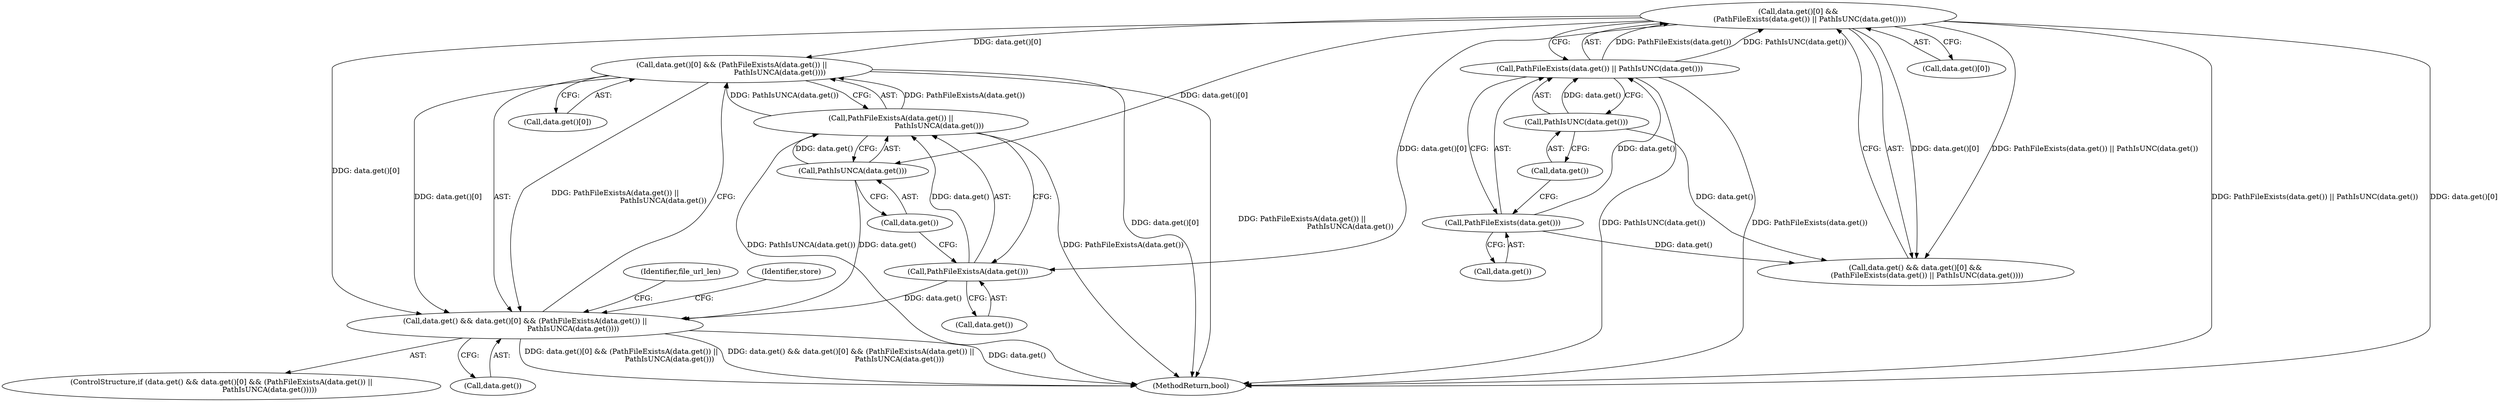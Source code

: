 digraph "1_Chrome_e93dc535728da259ec16d1c3cc393f80b25f64ae_2@array" {
"1000169" [label="(Call,data.get()[0] && (PathFileExistsA(data.get()) ||\n                                          PathIsUNCA(data.get())))"];
"1000122" [label="(Call,data.get()[0] &&\n          (PathFileExists(data.get()) || PathIsUNC(data.get())))"];
"1000126" [label="(Call,PathFileExists(data.get()) || PathIsUNC(data.get()))"];
"1000127" [label="(Call,PathFileExists(data.get()))"];
"1000129" [label="(Call,PathIsUNC(data.get()))"];
"1000173" [label="(Call,PathFileExistsA(data.get()) ||\n                                          PathIsUNCA(data.get()))"];
"1000174" [label="(Call,PathFileExistsA(data.get()))"];
"1000176" [label="(Call,PathIsUNCA(data.get()))"];
"1000167" [label="(Call,data.get() && data.get()[0] && (PathFileExistsA(data.get()) ||\n                                          PathIsUNCA(data.get())))"];
"1000170" [label="(Call,data.get()[0])"];
"1000129" [label="(Call,PathIsUNC(data.get()))"];
"1000130" [label="(Call,data.get())"];
"1000175" [label="(Call,data.get())"];
"1000169" [label="(Call,data.get()[0] && (PathFileExistsA(data.get()) ||\n                                          PathIsUNCA(data.get())))"];
"1000120" [label="(Call,data.get() && data.get()[0] &&\n          (PathFileExists(data.get()) || PathIsUNC(data.get())))"];
"1000167" [label="(Call,data.get() && data.get()[0] && (PathFileExistsA(data.get()) ||\n                                          PathIsUNCA(data.get())))"];
"1000122" [label="(Call,data.get()[0] &&\n          (PathFileExists(data.get()) || PathIsUNC(data.get())))"];
"1000173" [label="(Call,PathFileExistsA(data.get()) ||\n                                          PathIsUNCA(data.get()))"];
"1000126" [label="(Call,PathFileExists(data.get()) || PathIsUNC(data.get()))"];
"1000174" [label="(Call,PathFileExistsA(data.get()))"];
"1000176" [label="(Call,PathIsUNCA(data.get()))"];
"1000168" [label="(Call,data.get())"];
"1000166" [label="(ControlStructure,if (data.get() && data.get()[0] && (PathFileExistsA(data.get()) ||\n                                          PathIsUNCA(data.get()))))"];
"1000123" [label="(Call,data.get()[0])"];
"1000128" [label="(Call,data.get())"];
"1000177" [label="(Call,data.get())"];
"1000204" [label="(MethodReturn,bool)"];
"1000127" [label="(Call,PathFileExists(data.get()))"];
"1000182" [label="(Identifier,file_url_len)"];
"1000197" [label="(Identifier,store)"];
"1000169" -> "1000167"  [label="AST: "];
"1000169" -> "1000170"  [label="CFG: "];
"1000169" -> "1000173"  [label="CFG: "];
"1000170" -> "1000169"  [label="AST: "];
"1000173" -> "1000169"  [label="AST: "];
"1000167" -> "1000169"  [label="CFG: "];
"1000169" -> "1000204"  [label="DDG: data.get()[0]"];
"1000169" -> "1000204"  [label="DDG: PathFileExistsA(data.get()) ||\n                                          PathIsUNCA(data.get())"];
"1000169" -> "1000167"  [label="DDG: data.get()[0]"];
"1000169" -> "1000167"  [label="DDG: PathFileExistsA(data.get()) ||\n                                          PathIsUNCA(data.get())"];
"1000122" -> "1000169"  [label="DDG: data.get()[0]"];
"1000173" -> "1000169"  [label="DDG: PathFileExistsA(data.get())"];
"1000173" -> "1000169"  [label="DDG: PathIsUNCA(data.get())"];
"1000122" -> "1000120"  [label="AST: "];
"1000122" -> "1000123"  [label="CFG: "];
"1000122" -> "1000126"  [label="CFG: "];
"1000123" -> "1000122"  [label="AST: "];
"1000126" -> "1000122"  [label="AST: "];
"1000120" -> "1000122"  [label="CFG: "];
"1000122" -> "1000204"  [label="DDG: PathFileExists(data.get()) || PathIsUNC(data.get())"];
"1000122" -> "1000204"  [label="DDG: data.get()[0]"];
"1000122" -> "1000120"  [label="DDG: data.get()[0]"];
"1000122" -> "1000120"  [label="DDG: PathFileExists(data.get()) || PathIsUNC(data.get())"];
"1000126" -> "1000122"  [label="DDG: PathFileExists(data.get())"];
"1000126" -> "1000122"  [label="DDG: PathIsUNC(data.get())"];
"1000122" -> "1000167"  [label="DDG: data.get()[0]"];
"1000122" -> "1000174"  [label="DDG: data.get()[0]"];
"1000122" -> "1000176"  [label="DDG: data.get()[0]"];
"1000126" -> "1000127"  [label="CFG: "];
"1000126" -> "1000129"  [label="CFG: "];
"1000127" -> "1000126"  [label="AST: "];
"1000129" -> "1000126"  [label="AST: "];
"1000126" -> "1000204"  [label="DDG: PathFileExists(data.get())"];
"1000126" -> "1000204"  [label="DDG: PathIsUNC(data.get())"];
"1000127" -> "1000126"  [label="DDG: data.get()"];
"1000129" -> "1000126"  [label="DDG: data.get()"];
"1000127" -> "1000128"  [label="CFG: "];
"1000128" -> "1000127"  [label="AST: "];
"1000130" -> "1000127"  [label="CFG: "];
"1000127" -> "1000120"  [label="DDG: data.get()"];
"1000129" -> "1000130"  [label="CFG: "];
"1000130" -> "1000129"  [label="AST: "];
"1000129" -> "1000120"  [label="DDG: data.get()"];
"1000173" -> "1000174"  [label="CFG: "];
"1000173" -> "1000176"  [label="CFG: "];
"1000174" -> "1000173"  [label="AST: "];
"1000176" -> "1000173"  [label="AST: "];
"1000173" -> "1000204"  [label="DDG: PathIsUNCA(data.get())"];
"1000173" -> "1000204"  [label="DDG: PathFileExistsA(data.get())"];
"1000174" -> "1000173"  [label="DDG: data.get()"];
"1000176" -> "1000173"  [label="DDG: data.get()"];
"1000174" -> "1000175"  [label="CFG: "];
"1000175" -> "1000174"  [label="AST: "];
"1000177" -> "1000174"  [label="CFG: "];
"1000174" -> "1000167"  [label="DDG: data.get()"];
"1000176" -> "1000177"  [label="CFG: "];
"1000177" -> "1000176"  [label="AST: "];
"1000176" -> "1000167"  [label="DDG: data.get()"];
"1000167" -> "1000166"  [label="AST: "];
"1000167" -> "1000168"  [label="CFG: "];
"1000168" -> "1000167"  [label="AST: "];
"1000182" -> "1000167"  [label="CFG: "];
"1000197" -> "1000167"  [label="CFG: "];
"1000167" -> "1000204"  [label="DDG: data.get()"];
"1000167" -> "1000204"  [label="DDG: data.get()[0] && (PathFileExistsA(data.get()) ||\n                                          PathIsUNCA(data.get()))"];
"1000167" -> "1000204"  [label="DDG: data.get() && data.get()[0] && (PathFileExistsA(data.get()) ||\n                                          PathIsUNCA(data.get()))"];
}
